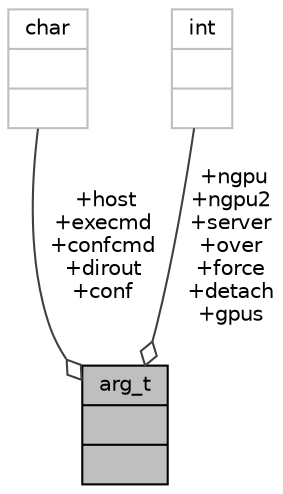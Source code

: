 digraph "arg_t"
{
 // INTERACTIVE_SVG=YES
  bgcolor="transparent";
  edge [fontname="Helvetica",fontsize="10",labelfontname="Helvetica",labelfontsize="10"];
  node [fontname="Helvetica",fontsize="10",shape=record];
  Node308 [label="{arg_t\n||}",height=0.2,width=0.4,color="black", fillcolor="grey75", style="filled", fontcolor="black"];
  Node309 -> Node308 [color="grey25",fontsize="10",style="solid",label=" +host\n+execmd\n+confcmd\n+dirout\n+conf" ,arrowhead="odiamond",fontname="Helvetica"];
  Node309 [label="{char\n||}",height=0.2,width=0.4,color="grey75"];
  Node310 -> Node308 [color="grey25",fontsize="10",style="solid",label=" +ngpu\n+ngpu2\n+server\n+over\n+force\n+detach\n+gpus" ,arrowhead="odiamond",fontname="Helvetica"];
  Node310 [label="{int\n||}",height=0.2,width=0.4,color="grey75"];
}
